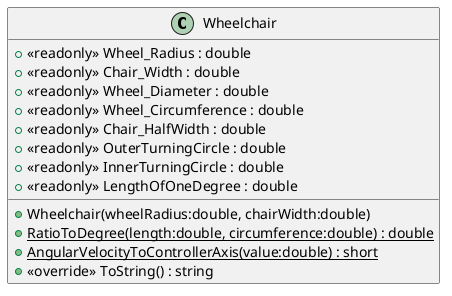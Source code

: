 @startuml
class Wheelchair {
    + <<readonly>> Wheel_Radius : double
    + <<readonly>> Chair_Width : double
    + <<readonly>> Wheel_Diameter : double
    + <<readonly>> Wheel_Circumference : double
    + <<readonly>> Chair_HalfWidth : double
    + <<readonly>> OuterTurningCircle : double
    + <<readonly>> InnerTurningCircle : double
    + <<readonly>> LengthOfOneDegree : double
    + Wheelchair(wheelRadius:double, chairWidth:double)
    + {static} RatioToDegree(length:double, circumference:double) : double
    + {static} AngularVelocityToControllerAxis(value:double) : short
    + <<override>> ToString() : string
}
@enduml
